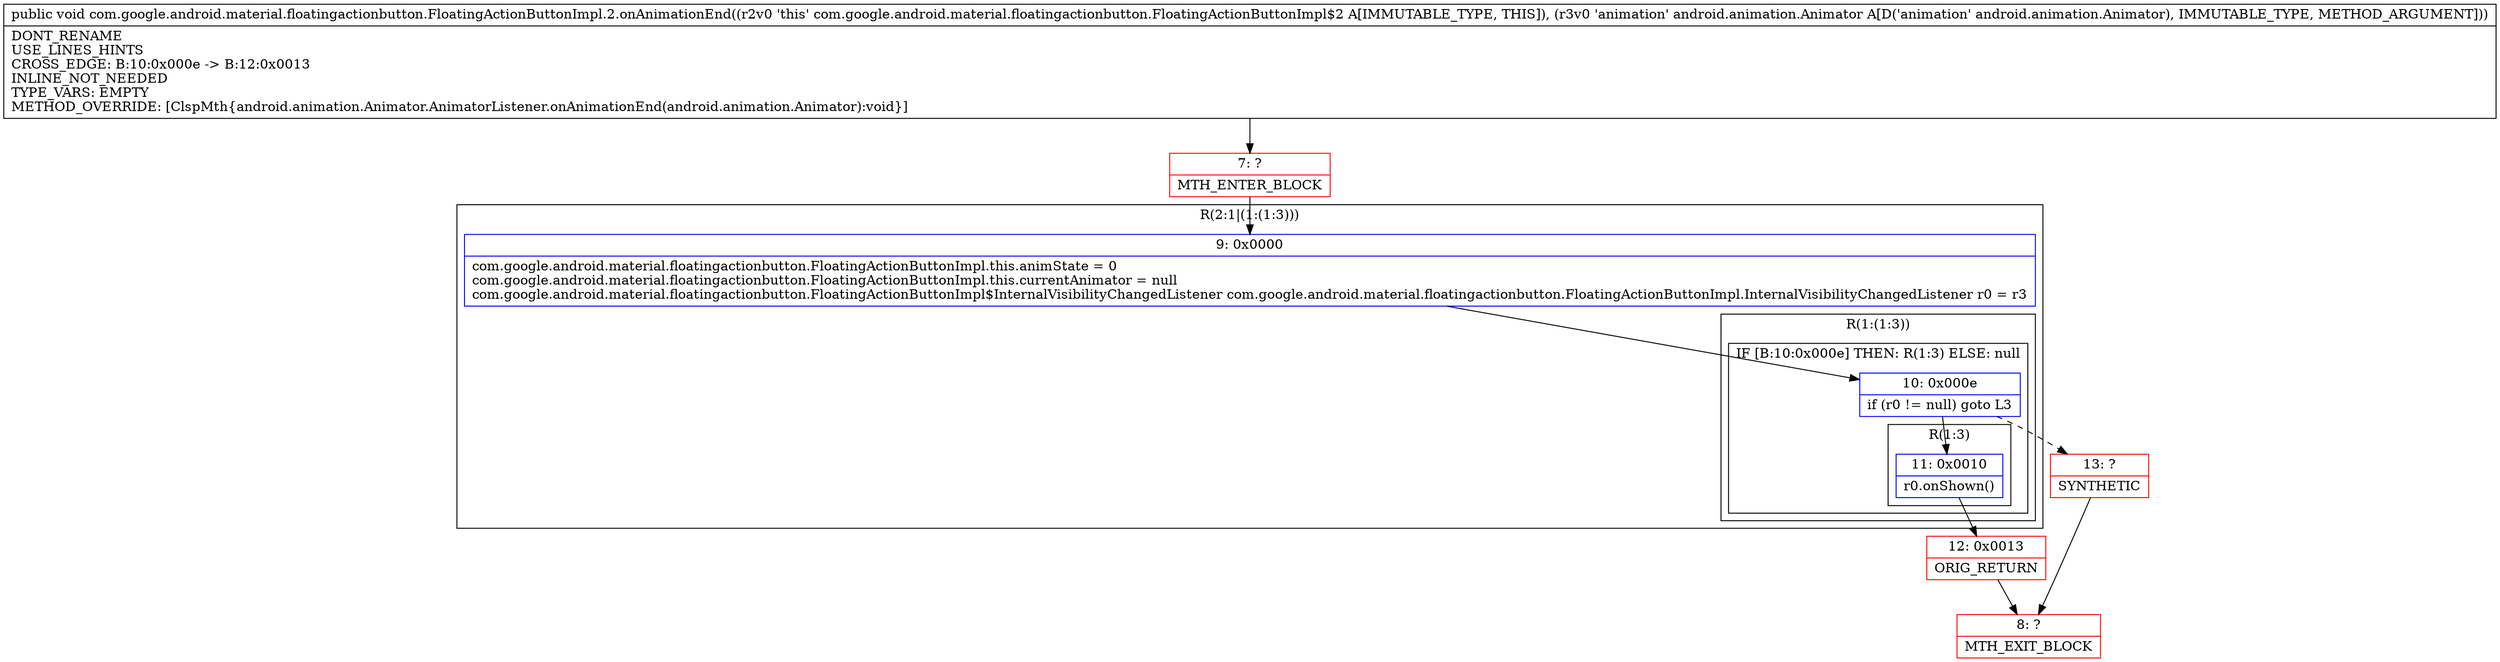digraph "CFG forcom.google.android.material.floatingactionbutton.FloatingActionButtonImpl.2.onAnimationEnd(Landroid\/animation\/Animator;)V" {
subgraph cluster_Region_643639772 {
label = "R(2:1|(1:(1:3)))";
node [shape=record,color=blue];
Node_9 [shape=record,label="{9\:\ 0x0000|com.google.android.material.floatingactionbutton.FloatingActionButtonImpl.this.animState = 0\lcom.google.android.material.floatingactionbutton.FloatingActionButtonImpl.this.currentAnimator = null\lcom.google.android.material.floatingactionbutton.FloatingActionButtonImpl$InternalVisibilityChangedListener com.google.android.material.floatingactionbutton.FloatingActionButtonImpl.InternalVisibilityChangedListener r0 = r3\l}"];
subgraph cluster_Region_356309955 {
label = "R(1:(1:3))";
node [shape=record,color=blue];
subgraph cluster_IfRegion_1048583307 {
label = "IF [B:10:0x000e] THEN: R(1:3) ELSE: null";
node [shape=record,color=blue];
Node_10 [shape=record,label="{10\:\ 0x000e|if (r0 != null) goto L3\l}"];
subgraph cluster_Region_440679763 {
label = "R(1:3)";
node [shape=record,color=blue];
Node_11 [shape=record,label="{11\:\ 0x0010|r0.onShown()\l}"];
}
}
}
}
Node_7 [shape=record,color=red,label="{7\:\ ?|MTH_ENTER_BLOCK\l}"];
Node_12 [shape=record,color=red,label="{12\:\ 0x0013|ORIG_RETURN\l}"];
Node_8 [shape=record,color=red,label="{8\:\ ?|MTH_EXIT_BLOCK\l}"];
Node_13 [shape=record,color=red,label="{13\:\ ?|SYNTHETIC\l}"];
MethodNode[shape=record,label="{public void com.google.android.material.floatingactionbutton.FloatingActionButtonImpl.2.onAnimationEnd((r2v0 'this' com.google.android.material.floatingactionbutton.FloatingActionButtonImpl$2 A[IMMUTABLE_TYPE, THIS]), (r3v0 'animation' android.animation.Animator A[D('animation' android.animation.Animator), IMMUTABLE_TYPE, METHOD_ARGUMENT]))  | DONT_RENAME\lUSE_LINES_HINTS\lCROSS_EDGE: B:10:0x000e \-\> B:12:0x0013\lINLINE_NOT_NEEDED\lTYPE_VARS: EMPTY\lMETHOD_OVERRIDE: [ClspMth\{android.animation.Animator.AnimatorListener.onAnimationEnd(android.animation.Animator):void\}]\l}"];
MethodNode -> Node_7;Node_9 -> Node_10;
Node_10 -> Node_11;
Node_10 -> Node_13[style=dashed];
Node_11 -> Node_12;
Node_7 -> Node_9;
Node_12 -> Node_8;
Node_13 -> Node_8;
}

